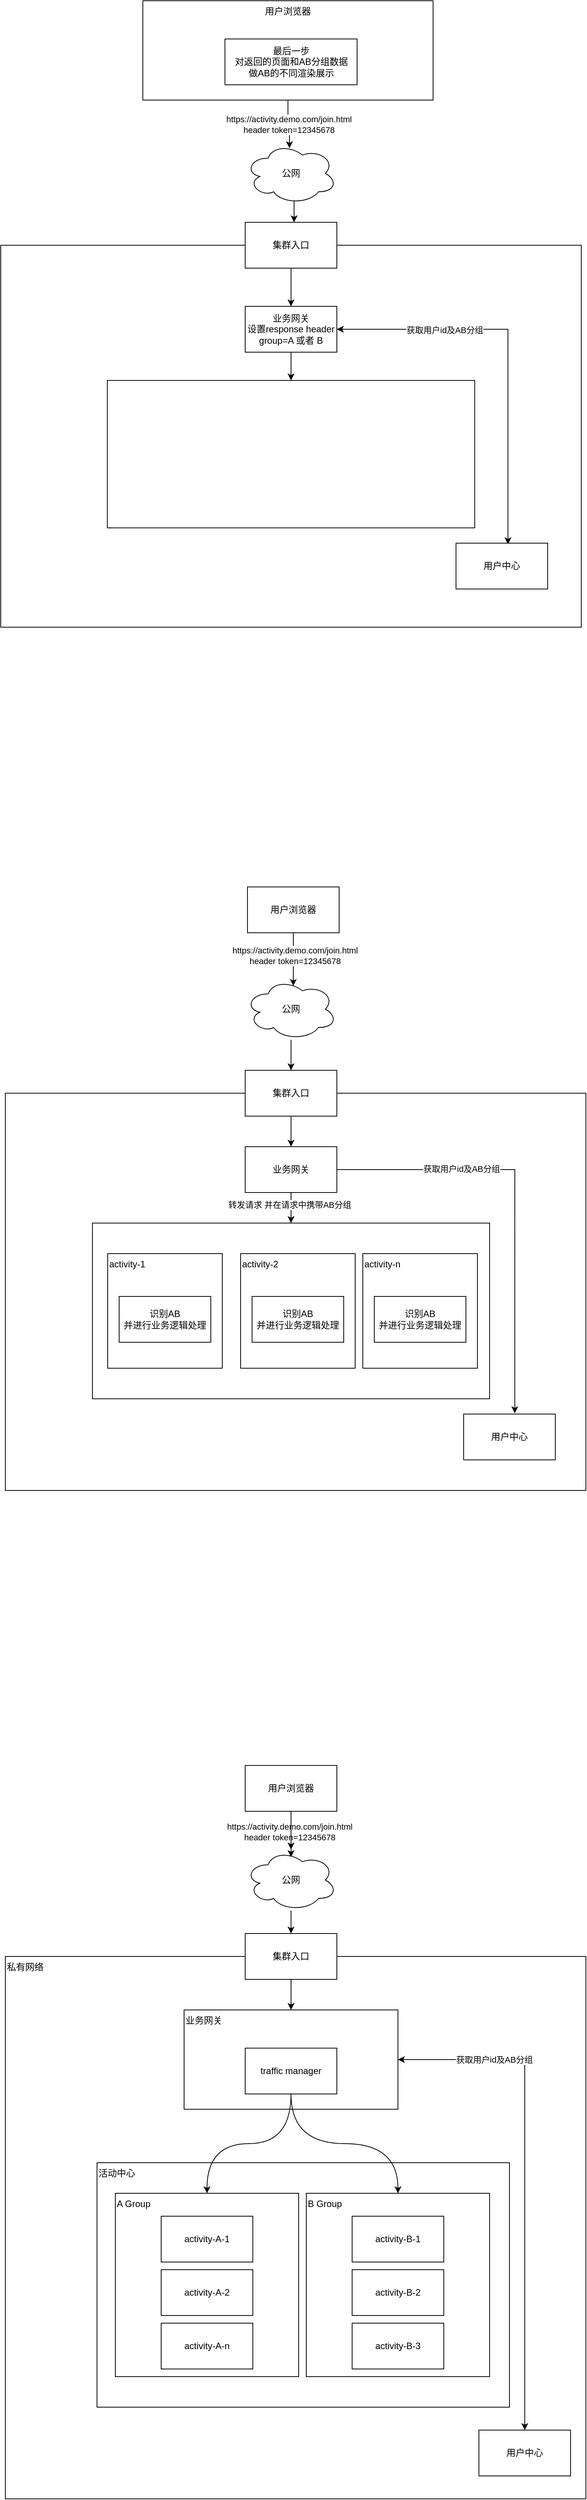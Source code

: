 <mxfile version="17.2.3" type="github">
  <diagram id="NkTXDc8hUBUXjb-TBbOY" name="第 1 页">
    <mxGraphModel dx="1426" dy="3132" grid="1" gridSize="10" guides="1" tooltips="1" connect="1" arrows="1" fold="1" page="1" pageScale="1" pageWidth="827" pageHeight="1169" math="0" shadow="0">
      <root>
        <mxCell id="0" />
        <mxCell id="1" parent="0" />
        <mxCell id="VPTVzxUfHxMfCs_0RZJk-6" value="私有网络" style="rounded=0;whiteSpace=wrap;html=1;align=left;verticalAlign=top;" vertex="1" parent="1">
          <mxGeometry x="40" y="280" width="760" height="710" as="geometry" />
        </mxCell>
        <mxCell id="VPTVzxUfHxMfCs_0RZJk-4" style="edgeStyle=orthogonalEdgeStyle;rounded=0;orthogonalLoop=1;jettySize=auto;html=1;entryX=0.5;entryY=0.125;entryDx=0;entryDy=0;entryPerimeter=0;" edge="1" parent="1" source="VPTVzxUfHxMfCs_0RZJk-1" target="VPTVzxUfHxMfCs_0RZJk-3">
          <mxGeometry relative="1" as="geometry" />
        </mxCell>
        <mxCell id="VPTVzxUfHxMfCs_0RZJk-7" value="https://activity.demo.com/join.html&lt;br&gt;header token=12345678" style="edgeLabel;html=1;align=center;verticalAlign=middle;resizable=0;points=[];" vertex="1" connectable="0" parent="VPTVzxUfHxMfCs_0RZJk-4">
          <mxGeometry x="-0.1" y="-2" relative="1" as="geometry">
            <mxPoint as="offset" />
          </mxGeometry>
        </mxCell>
        <mxCell id="VPTVzxUfHxMfCs_0RZJk-29" value="" style="edgeStyle=orthogonalEdgeStyle;curved=1;rounded=0;orthogonalLoop=1;jettySize=auto;html=1;startArrow=none;startFill=0;" edge="1" parent="1" source="VPTVzxUfHxMfCs_0RZJk-1" target="VPTVzxUfHxMfCs_0RZJk-3">
          <mxGeometry relative="1" as="geometry" />
        </mxCell>
        <mxCell id="VPTVzxUfHxMfCs_0RZJk-1" value="用户浏览器" style="rounded=0;whiteSpace=wrap;html=1;" vertex="1" parent="1">
          <mxGeometry x="354" y="30" width="120" height="60" as="geometry" />
        </mxCell>
        <mxCell id="VPTVzxUfHxMfCs_0RZJk-10" style="edgeStyle=orthogonalEdgeStyle;rounded=0;orthogonalLoop=1;jettySize=auto;html=1;" edge="1" parent="1" source="VPTVzxUfHxMfCs_0RZJk-2" target="VPTVzxUfHxMfCs_0RZJk-8">
          <mxGeometry relative="1" as="geometry" />
        </mxCell>
        <mxCell id="VPTVzxUfHxMfCs_0RZJk-2" value="集群入口" style="rounded=0;whiteSpace=wrap;html=1;" vertex="1" parent="1">
          <mxGeometry x="354" y="250" width="120" height="60" as="geometry" />
        </mxCell>
        <mxCell id="VPTVzxUfHxMfCs_0RZJk-5" style="edgeStyle=orthogonalEdgeStyle;rounded=0;orthogonalLoop=1;jettySize=auto;html=1;entryX=0.5;entryY=0;entryDx=0;entryDy=0;" edge="1" parent="1" source="VPTVzxUfHxMfCs_0RZJk-3" target="VPTVzxUfHxMfCs_0RZJk-2">
          <mxGeometry relative="1" as="geometry" />
        </mxCell>
        <mxCell id="VPTVzxUfHxMfCs_0RZJk-3" value="公网" style="ellipse;shape=cloud;whiteSpace=wrap;html=1;" vertex="1" parent="1">
          <mxGeometry x="354" y="140" width="120" height="80" as="geometry" />
        </mxCell>
        <mxCell id="VPTVzxUfHxMfCs_0RZJk-12" style="edgeStyle=orthogonalEdgeStyle;rounded=0;orthogonalLoop=1;jettySize=auto;html=1;entryX=0.5;entryY=0;entryDx=0;entryDy=0;startArrow=classic;startFill=1;exitX=1;exitY=0.5;exitDx=0;exitDy=0;" edge="1" parent="1" source="VPTVzxUfHxMfCs_0RZJk-8" target="VPTVzxUfHxMfCs_0RZJk-9">
          <mxGeometry relative="1" as="geometry">
            <Array as="points">
              <mxPoint x="720" y="415" />
            </Array>
          </mxGeometry>
        </mxCell>
        <mxCell id="VPTVzxUfHxMfCs_0RZJk-13" value="获取用户id及AB分组" style="edgeLabel;html=1;align=center;verticalAlign=middle;resizable=0;points=[];" vertex="1" connectable="0" parent="VPTVzxUfHxMfCs_0RZJk-12">
          <mxGeometry x="-0.27" y="2" relative="1" as="geometry">
            <mxPoint x="-42" y="-72" as="offset" />
          </mxGeometry>
        </mxCell>
        <mxCell id="VPTVzxUfHxMfCs_0RZJk-8" value="业务网关" style="rounded=0;whiteSpace=wrap;html=1;verticalAlign=top;align=left;" vertex="1" parent="1">
          <mxGeometry x="274" y="350" width="280" height="130" as="geometry" />
        </mxCell>
        <mxCell id="VPTVzxUfHxMfCs_0RZJk-9" value="用户中心" style="rounded=0;whiteSpace=wrap;html=1;" vertex="1" parent="1">
          <mxGeometry x="660" y="900" width="120" height="60" as="geometry" />
        </mxCell>
        <mxCell id="VPTVzxUfHxMfCs_0RZJk-14" value="活动中心" style="rounded=0;whiteSpace=wrap;html=1;align=left;verticalAlign=top;" vertex="1" parent="1">
          <mxGeometry x="160" y="550" width="540" height="320" as="geometry" />
        </mxCell>
        <mxCell id="VPTVzxUfHxMfCs_0RZJk-15" value="A Group" style="rounded=0;whiteSpace=wrap;html=1;align=left;verticalAlign=top;" vertex="1" parent="1">
          <mxGeometry x="184" y="590" width="240" height="240" as="geometry" />
        </mxCell>
        <mxCell id="VPTVzxUfHxMfCs_0RZJk-16" value="B Group" style="rounded=0;whiteSpace=wrap;html=1;verticalAlign=top;align=left;" vertex="1" parent="1">
          <mxGeometry x="434" y="590" width="240" height="240" as="geometry" />
        </mxCell>
        <mxCell id="VPTVzxUfHxMfCs_0RZJk-18" style="edgeStyle=orthogonalEdgeStyle;rounded=0;orthogonalLoop=1;jettySize=auto;html=1;entryX=0.5;entryY=0;entryDx=0;entryDy=0;startArrow=none;startFill=0;curved=1;" edge="1" parent="1" source="VPTVzxUfHxMfCs_0RZJk-17" target="VPTVzxUfHxMfCs_0RZJk-15">
          <mxGeometry relative="1" as="geometry" />
        </mxCell>
        <mxCell id="VPTVzxUfHxMfCs_0RZJk-19" style="edgeStyle=orthogonalEdgeStyle;curved=1;rounded=0;orthogonalLoop=1;jettySize=auto;html=1;entryX=0.5;entryY=0;entryDx=0;entryDy=0;startArrow=none;startFill=0;" edge="1" parent="1" source="VPTVzxUfHxMfCs_0RZJk-17" target="VPTVzxUfHxMfCs_0RZJk-16">
          <mxGeometry relative="1" as="geometry" />
        </mxCell>
        <mxCell id="VPTVzxUfHxMfCs_0RZJk-17" value="traffic manager" style="rounded=0;whiteSpace=wrap;html=1;" vertex="1" parent="1">
          <mxGeometry x="354" y="400" width="120" height="60" as="geometry" />
        </mxCell>
        <mxCell id="VPTVzxUfHxMfCs_0RZJk-20" value="activity-A-1" style="rounded=0;whiteSpace=wrap;html=1;" vertex="1" parent="1">
          <mxGeometry x="244" y="620" width="120" height="60" as="geometry" />
        </mxCell>
        <mxCell id="VPTVzxUfHxMfCs_0RZJk-21" value="activity-A-2" style="rounded=0;whiteSpace=wrap;html=1;" vertex="1" parent="1">
          <mxGeometry x="244" y="690" width="120" height="60" as="geometry" />
        </mxCell>
        <mxCell id="VPTVzxUfHxMfCs_0RZJk-22" value="activity-A-n" style="rounded=0;whiteSpace=wrap;html=1;" vertex="1" parent="1">
          <mxGeometry x="244" y="760" width="120" height="60" as="geometry" />
        </mxCell>
        <mxCell id="VPTVzxUfHxMfCs_0RZJk-23" value="activity-B-1" style="rounded=0;whiteSpace=wrap;html=1;" vertex="1" parent="1">
          <mxGeometry x="494" y="620" width="120" height="60" as="geometry" />
        </mxCell>
        <mxCell id="VPTVzxUfHxMfCs_0RZJk-24" value="activity-B-2" style="rounded=0;whiteSpace=wrap;html=1;" vertex="1" parent="1">
          <mxGeometry x="494" y="690" width="120" height="60" as="geometry" />
        </mxCell>
        <mxCell id="VPTVzxUfHxMfCs_0RZJk-25" value="activity-B-3" style="rounded=0;whiteSpace=wrap;html=1;" vertex="1" parent="1">
          <mxGeometry x="494" y="760" width="120" height="60" as="geometry" />
        </mxCell>
        <mxCell id="VPTVzxUfHxMfCs_0RZJk-30" style="edgeStyle=orthogonalEdgeStyle;curved=1;rounded=0;orthogonalLoop=1;jettySize=auto;html=1;entryX=0.525;entryY=0.119;entryDx=0;entryDy=0;entryPerimeter=0;startArrow=none;startFill=0;" edge="1" parent="1" source="VPTVzxUfHxMfCs_0RZJk-26" target="VPTVzxUfHxMfCs_0RZJk-27">
          <mxGeometry relative="1" as="geometry" />
        </mxCell>
        <mxCell id="VPTVzxUfHxMfCs_0RZJk-31" value="https://activity.demo.com/join.html&lt;br&gt;header token=12345678" style="edgeLabel;html=1;align=center;verticalAlign=middle;resizable=0;points=[];" vertex="1" connectable="0" parent="VPTVzxUfHxMfCs_0RZJk-30">
          <mxGeometry x="-0.162" y="2" relative="1" as="geometry">
            <mxPoint y="1" as="offset" />
          </mxGeometry>
        </mxCell>
        <mxCell id="VPTVzxUfHxMfCs_0RZJk-26" value="用户浏览器" style="rounded=0;whiteSpace=wrap;html=1;" vertex="1" parent="1">
          <mxGeometry x="357" y="-1120" width="120" height="60" as="geometry" />
        </mxCell>
        <mxCell id="VPTVzxUfHxMfCs_0RZJk-33" style="edgeStyle=orthogonalEdgeStyle;curved=1;rounded=0;orthogonalLoop=1;jettySize=auto;html=1;entryX=0.5;entryY=0;entryDx=0;entryDy=0;startArrow=none;startFill=0;" edge="1" parent="1" source="VPTVzxUfHxMfCs_0RZJk-27" target="VPTVzxUfHxMfCs_0RZJk-32">
          <mxGeometry relative="1" as="geometry" />
        </mxCell>
        <mxCell id="VPTVzxUfHxMfCs_0RZJk-27" value="公网" style="ellipse;shape=cloud;whiteSpace=wrap;html=1;" vertex="1" parent="1">
          <mxGeometry x="354" y="-1000" width="120" height="80" as="geometry" />
        </mxCell>
        <mxCell id="VPTVzxUfHxMfCs_0RZJk-28" value="" style="rounded=0;whiteSpace=wrap;html=1;" vertex="1" parent="1">
          <mxGeometry x="40" y="-850" width="760" height="520" as="geometry" />
        </mxCell>
        <mxCell id="VPTVzxUfHxMfCs_0RZJk-38" style="edgeStyle=orthogonalEdgeStyle;rounded=0;orthogonalLoop=1;jettySize=auto;html=1;entryX=0.5;entryY=0;entryDx=0;entryDy=0;startArrow=none;startFill=0;" edge="1" parent="1" source="VPTVzxUfHxMfCs_0RZJk-32" target="VPTVzxUfHxMfCs_0RZJk-34">
          <mxGeometry relative="1" as="geometry" />
        </mxCell>
        <mxCell id="VPTVzxUfHxMfCs_0RZJk-32" value="集群入口" style="rounded=0;whiteSpace=wrap;html=1;" vertex="1" parent="1">
          <mxGeometry x="354" y="-880" width="120" height="60" as="geometry" />
        </mxCell>
        <mxCell id="VPTVzxUfHxMfCs_0RZJk-36" style="edgeStyle=orthogonalEdgeStyle;rounded=0;orthogonalLoop=1;jettySize=auto;html=1;entryX=0.558;entryY=-0.017;entryDx=0;entryDy=0;entryPerimeter=0;startArrow=none;startFill=0;" edge="1" parent="1" source="VPTVzxUfHxMfCs_0RZJk-34" target="VPTVzxUfHxMfCs_0RZJk-35">
          <mxGeometry relative="1" as="geometry" />
        </mxCell>
        <mxCell id="VPTVzxUfHxMfCs_0RZJk-37" value="获取用户id及AB分组" style="edgeLabel;html=1;align=center;verticalAlign=middle;resizable=0;points=[];" vertex="1" connectable="0" parent="VPTVzxUfHxMfCs_0RZJk-36">
          <mxGeometry x="-0.409" y="1" relative="1" as="geometry">
            <mxPoint as="offset" />
          </mxGeometry>
        </mxCell>
        <mxCell id="VPTVzxUfHxMfCs_0RZJk-46" style="edgeStyle=orthogonalEdgeStyle;rounded=0;orthogonalLoop=1;jettySize=auto;html=1;entryX=0.5;entryY=0;entryDx=0;entryDy=0;startArrow=none;startFill=0;" edge="1" parent="1" source="VPTVzxUfHxMfCs_0RZJk-34" target="VPTVzxUfHxMfCs_0RZJk-39">
          <mxGeometry relative="1" as="geometry" />
        </mxCell>
        <mxCell id="VPTVzxUfHxMfCs_0RZJk-47" value="转发请求 并在请求中携带AB分组" style="edgeLabel;html=1;align=center;verticalAlign=middle;resizable=0;points=[];" vertex="1" connectable="0" parent="VPTVzxUfHxMfCs_0RZJk-46">
          <mxGeometry x="-0.425" y="-2" relative="1" as="geometry">
            <mxPoint y="4" as="offset" />
          </mxGeometry>
        </mxCell>
        <mxCell id="VPTVzxUfHxMfCs_0RZJk-34" value="业务网关" style="rounded=0;whiteSpace=wrap;html=1;" vertex="1" parent="1">
          <mxGeometry x="354" y="-780" width="120" height="60" as="geometry" />
        </mxCell>
        <mxCell id="VPTVzxUfHxMfCs_0RZJk-35" value="用户中心" style="rounded=0;whiteSpace=wrap;html=1;" vertex="1" parent="1">
          <mxGeometry x="640" y="-430" width="120" height="60" as="geometry" />
        </mxCell>
        <mxCell id="VPTVzxUfHxMfCs_0RZJk-39" value="" style="rounded=0;whiteSpace=wrap;html=1;" vertex="1" parent="1">
          <mxGeometry x="154" y="-680" width="520" height="230" as="geometry" />
        </mxCell>
        <mxCell id="VPTVzxUfHxMfCs_0RZJk-40" value="activity-1" style="rounded=0;whiteSpace=wrap;html=1;align=left;verticalAlign=top;" vertex="1" parent="1">
          <mxGeometry x="174" y="-640" width="150" height="150" as="geometry" />
        </mxCell>
        <mxCell id="VPTVzxUfHxMfCs_0RZJk-41" value="识别AB&lt;br&gt;并进行业务逻辑处理" style="rounded=0;whiteSpace=wrap;html=1;" vertex="1" parent="1">
          <mxGeometry x="189" y="-584" width="120" height="60" as="geometry" />
        </mxCell>
        <mxCell id="VPTVzxUfHxMfCs_0RZJk-42" value="activity-2" style="rounded=0;whiteSpace=wrap;html=1;align=left;verticalAlign=top;" vertex="1" parent="1">
          <mxGeometry x="348" y="-640" width="150" height="150" as="geometry" />
        </mxCell>
        <mxCell id="VPTVzxUfHxMfCs_0RZJk-43" value="识别AB&lt;br&gt;并进行业务逻辑处理" style="rounded=0;whiteSpace=wrap;html=1;" vertex="1" parent="1">
          <mxGeometry x="363" y="-584" width="120" height="60" as="geometry" />
        </mxCell>
        <mxCell id="VPTVzxUfHxMfCs_0RZJk-44" value="activity-n" style="rounded=0;whiteSpace=wrap;html=1;align=left;verticalAlign=top;" vertex="1" parent="1">
          <mxGeometry x="508" y="-640" width="150" height="150" as="geometry" />
        </mxCell>
        <mxCell id="VPTVzxUfHxMfCs_0RZJk-45" value="识别AB&lt;br&gt;并进行业务逻辑处理" style="rounded=0;whiteSpace=wrap;html=1;" vertex="1" parent="1">
          <mxGeometry x="523" y="-584" width="120" height="60" as="geometry" />
        </mxCell>
        <mxCell id="VPTVzxUfHxMfCs_0RZJk-53" style="edgeStyle=orthogonalEdgeStyle;rounded=0;orthogonalLoop=1;jettySize=auto;html=1;entryX=0.483;entryY=0.088;entryDx=0;entryDy=0;entryPerimeter=0;startArrow=none;startFill=0;" edge="1" parent="1" source="VPTVzxUfHxMfCs_0RZJk-48" target="VPTVzxUfHxMfCs_0RZJk-50">
          <mxGeometry relative="1" as="geometry" />
        </mxCell>
        <mxCell id="VPTVzxUfHxMfCs_0RZJk-54" value="https://activity.demo.com/join.html&lt;br&gt;header token=12345678" style="edgeLabel;html=1;align=center;verticalAlign=middle;resizable=0;points=[];" vertex="1" connectable="0" parent="VPTVzxUfHxMfCs_0RZJk-53">
          <mxGeometry x="0.157" y="-1" relative="1" as="geometry">
            <mxPoint y="-4" as="offset" />
          </mxGeometry>
        </mxCell>
        <mxCell id="VPTVzxUfHxMfCs_0RZJk-48" value="用户浏览器" style="rounded=0;whiteSpace=wrap;html=1;align=center;verticalAlign=top;" vertex="1" parent="1">
          <mxGeometry x="220" y="-2280" width="380" height="130" as="geometry" />
        </mxCell>
        <mxCell id="VPTVzxUfHxMfCs_0RZJk-49" value="" style="rounded=0;whiteSpace=wrap;html=1;" vertex="1" parent="1">
          <mxGeometry x="34" y="-1960" width="760" height="500" as="geometry" />
        </mxCell>
        <mxCell id="VPTVzxUfHxMfCs_0RZJk-55" style="edgeStyle=orthogonalEdgeStyle;rounded=0;orthogonalLoop=1;jettySize=auto;html=1;entryX=0.5;entryY=0;entryDx=0;entryDy=0;startArrow=none;startFill=0;exitX=0.55;exitY=0.95;exitDx=0;exitDy=0;exitPerimeter=0;" edge="1" parent="1" source="VPTVzxUfHxMfCs_0RZJk-50">
          <mxGeometry relative="1" as="geometry">
            <mxPoint x="424" y="-2014" as="sourcePoint" />
            <mxPoint x="418" y="-1990" as="targetPoint" />
          </mxGeometry>
        </mxCell>
        <mxCell id="VPTVzxUfHxMfCs_0RZJk-50" value="公网" style="ellipse;shape=cloud;whiteSpace=wrap;html=1;" vertex="1" parent="1">
          <mxGeometry x="354" y="-2094" width="120" height="80" as="geometry" />
        </mxCell>
        <mxCell id="VPTVzxUfHxMfCs_0RZJk-58" style="edgeStyle=orthogonalEdgeStyle;rounded=0;orthogonalLoop=1;jettySize=auto;html=1;entryX=0.5;entryY=0;entryDx=0;entryDy=0;startArrow=none;startFill=0;" edge="1" parent="1" source="VPTVzxUfHxMfCs_0RZJk-51" target="VPTVzxUfHxMfCs_0RZJk-56">
          <mxGeometry relative="1" as="geometry" />
        </mxCell>
        <mxCell id="VPTVzxUfHxMfCs_0RZJk-51" value="集群入口" style="rounded=0;whiteSpace=wrap;html=1;" vertex="1" parent="1">
          <mxGeometry x="354" y="-1990" width="120" height="60" as="geometry" />
        </mxCell>
        <mxCell id="VPTVzxUfHxMfCs_0RZJk-52" value="最后一步&lt;br&gt;对返回的页面和AB分组数据&lt;br&gt;做AB的不同渲染展示" style="rounded=0;whiteSpace=wrap;html=1;" vertex="1" parent="1">
          <mxGeometry x="327.5" y="-2230" width="173" height="60" as="geometry" />
        </mxCell>
        <mxCell id="VPTVzxUfHxMfCs_0RZJk-59" style="edgeStyle=orthogonalEdgeStyle;rounded=0;orthogonalLoop=1;jettySize=auto;html=1;entryX=0.567;entryY=0.025;entryDx=0;entryDy=0;entryPerimeter=0;startArrow=classic;startFill=1;" edge="1" parent="1" source="VPTVzxUfHxMfCs_0RZJk-56" target="VPTVzxUfHxMfCs_0RZJk-57">
          <mxGeometry relative="1" as="geometry" />
        </mxCell>
        <mxCell id="VPTVzxUfHxMfCs_0RZJk-61" value="获取用户id及AB分组" style="edgeLabel;html=1;align=center;verticalAlign=middle;resizable=0;points=[];" vertex="1" connectable="0" parent="VPTVzxUfHxMfCs_0RZJk-59">
          <mxGeometry x="-0.442" relative="1" as="geometry">
            <mxPoint y="1" as="offset" />
          </mxGeometry>
        </mxCell>
        <mxCell id="VPTVzxUfHxMfCs_0RZJk-63" style="edgeStyle=orthogonalEdgeStyle;rounded=0;orthogonalLoop=1;jettySize=auto;html=1;entryX=0.5;entryY=0;entryDx=0;entryDy=0;startArrow=none;startFill=0;" edge="1" parent="1" source="VPTVzxUfHxMfCs_0RZJk-56" target="VPTVzxUfHxMfCs_0RZJk-62">
          <mxGeometry relative="1" as="geometry" />
        </mxCell>
        <mxCell id="VPTVzxUfHxMfCs_0RZJk-56" value="业务网关&lt;br&gt;设置response header group=A 或者 B" style="rounded=0;whiteSpace=wrap;html=1;" vertex="1" parent="1">
          <mxGeometry x="354" y="-1880" width="120" height="60" as="geometry" />
        </mxCell>
        <mxCell id="VPTVzxUfHxMfCs_0RZJk-57" value="用户中心" style="rounded=0;whiteSpace=wrap;html=1;" vertex="1" parent="1">
          <mxGeometry x="630" y="-1570" width="120" height="60" as="geometry" />
        </mxCell>
        <mxCell id="VPTVzxUfHxMfCs_0RZJk-62" value="" style="rounded=0;whiteSpace=wrap;html=1;" vertex="1" parent="1">
          <mxGeometry x="173.5" y="-1783" width="481" height="193" as="geometry" />
        </mxCell>
      </root>
    </mxGraphModel>
  </diagram>
</mxfile>
